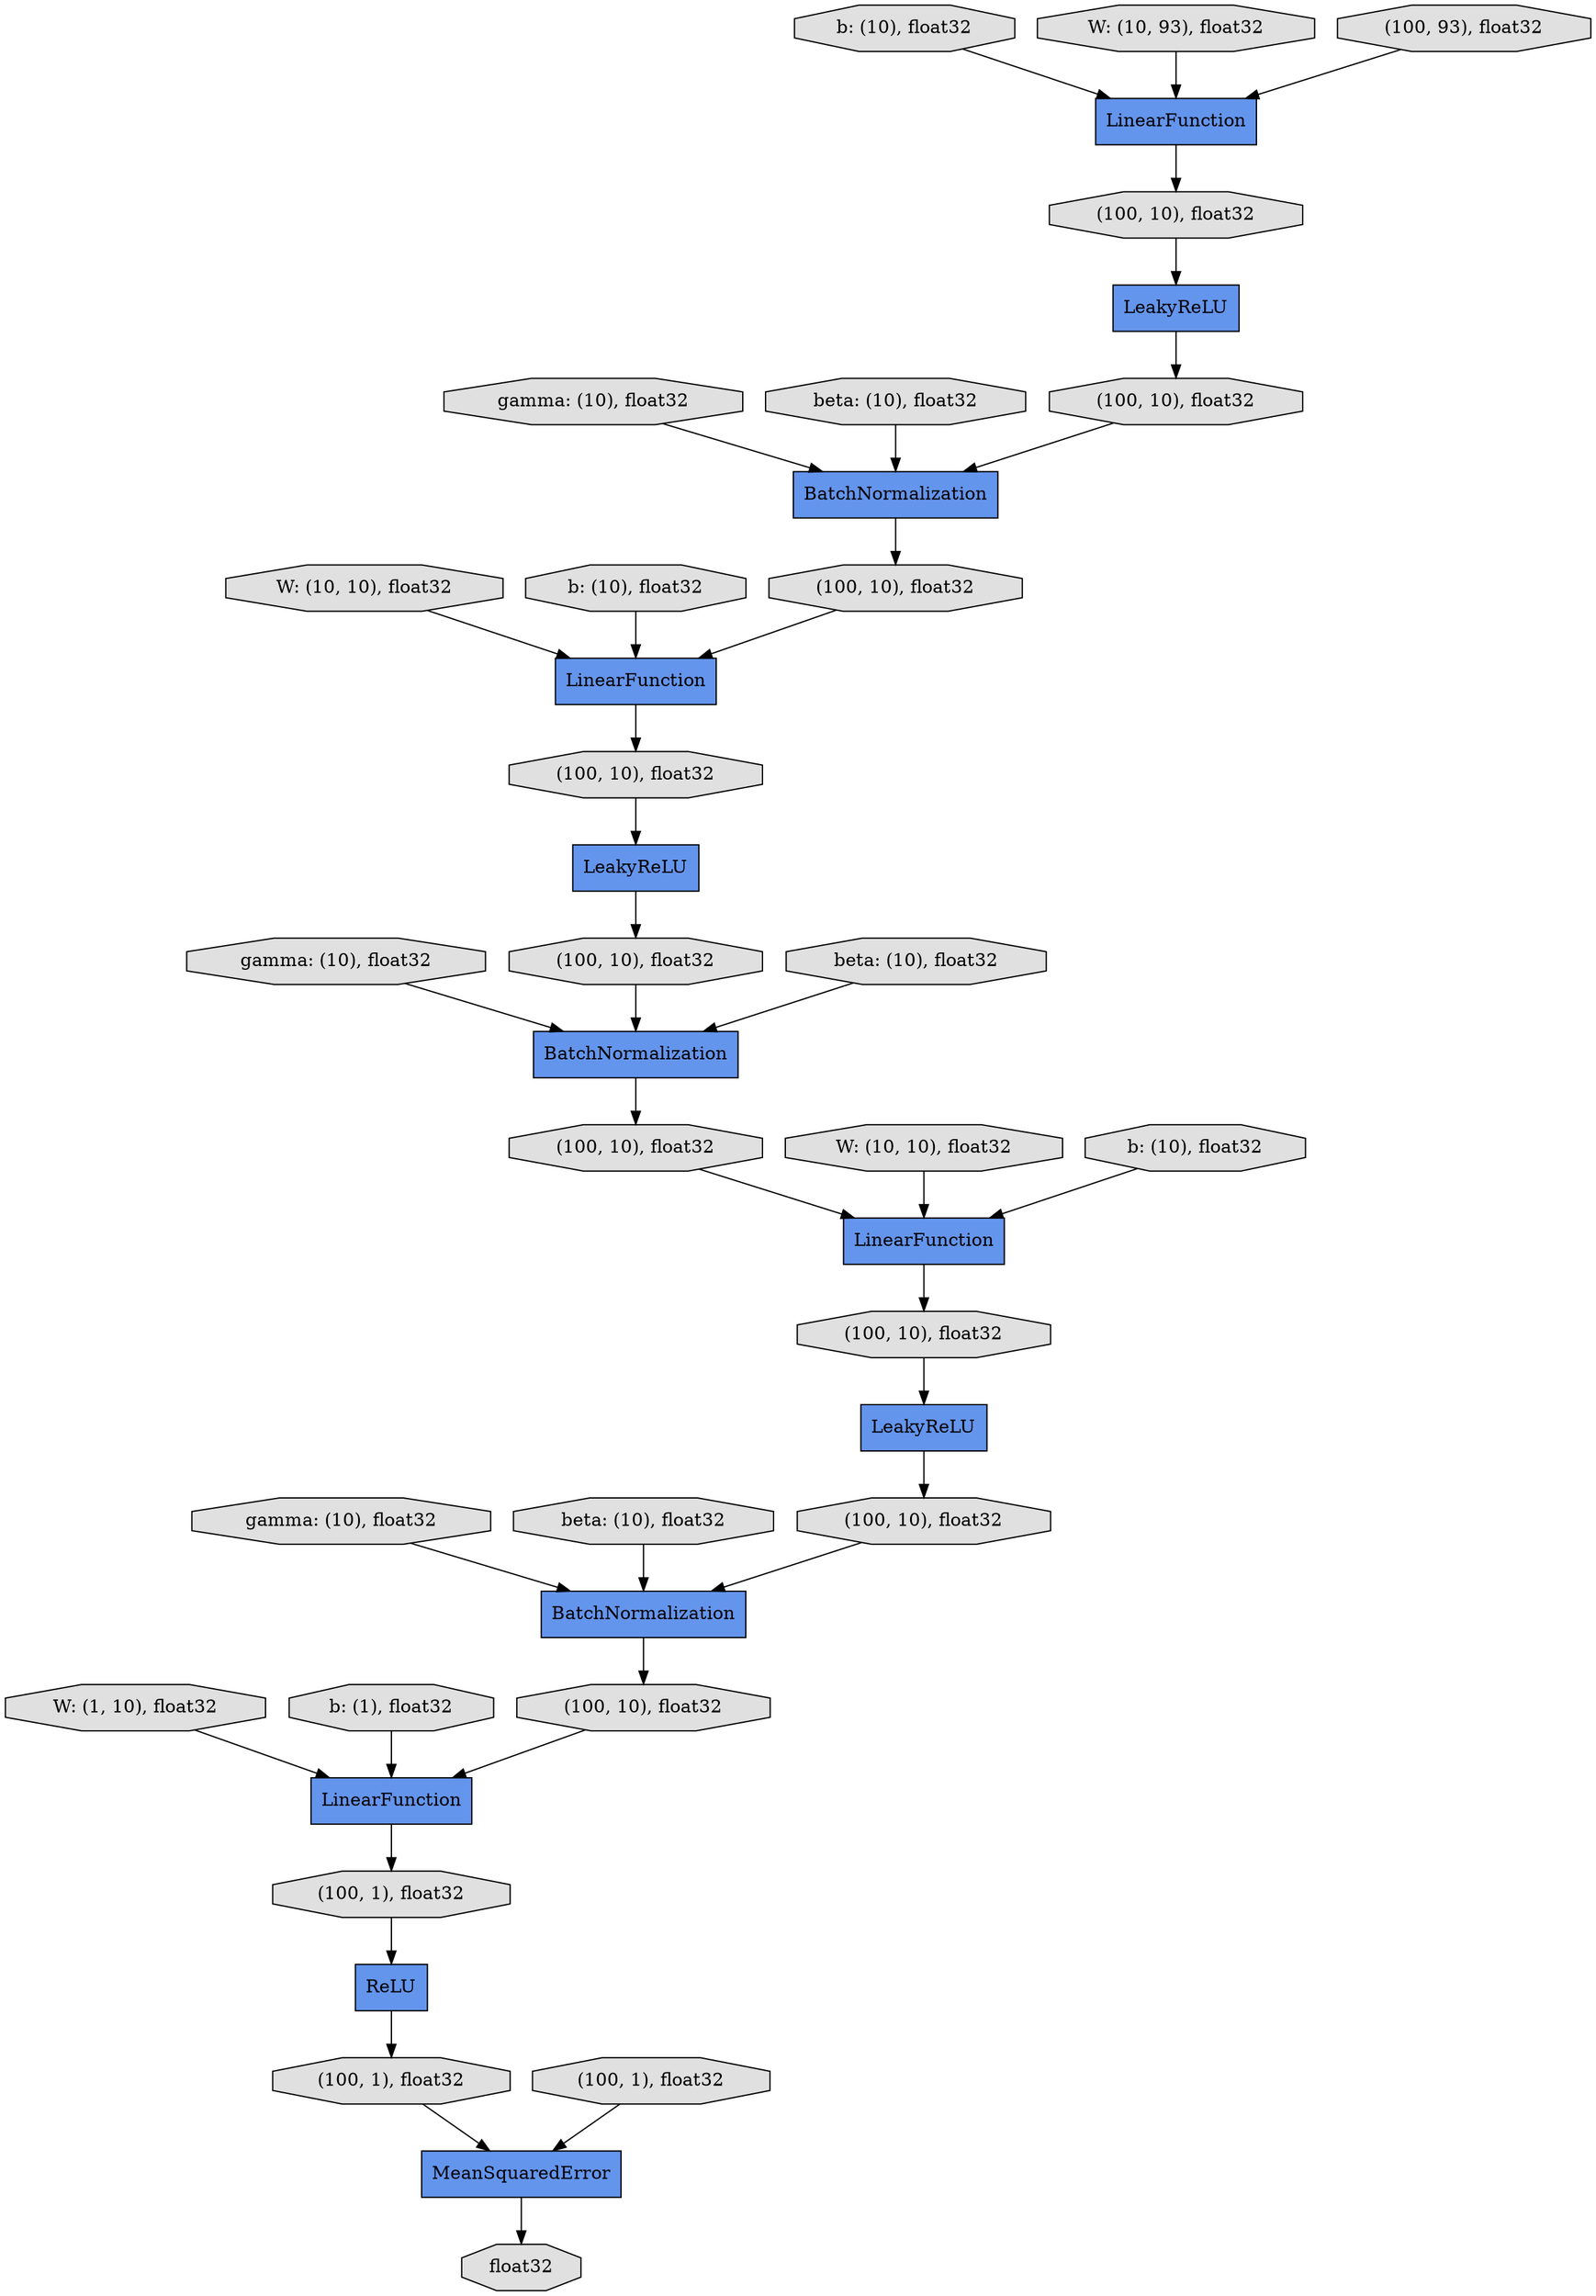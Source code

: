 digraph graphname{rankdir=TB;4703965264 [label="W: (1, 10), float32",shape="octagon",fillcolor="#E0E0E0",style="filled"];4703967312 [label="gamma: (10), float32",shape="octagon",fillcolor="#E0E0E0",style="filled"];4703901840 [label="W: (10, 10), float32",shape="octagon",fillcolor="#E0E0E0",style="filled"];4705108176 [label="(100, 10), float32",shape="octagon",fillcolor="#E0E0E0",style="filled"];4705110288 [label="(100, 10), float32",shape="octagon",fillcolor="#E0E0E0",style="filled"];4705108240 [label="BatchNormalization",shape="record",fillcolor="#6495ED",style="filled"];4705036560 [label="LinearFunction",shape="record",fillcolor="#6495ED",style="filled"];4705108304 [label="float32",shape="octagon",fillcolor="#E0E0E0",style="filled"];4705110352 [label="(100, 10), float32",shape="octagon",fillcolor="#E0E0E0",style="filled"];4703967632 [label="beta: (10), float32",shape="octagon",fillcolor="#E0E0E0",style="filled"];4703965584 [label="b: (1), float32",shape="octagon",fillcolor="#E0E0E0",style="filled"];4705036688 [label="LinearFunction",shape="record",fillcolor="#6495ED",style="filled"];4705108432 [label="(100, 10), float32",shape="octagon",fillcolor="#E0E0E0",style="filled"];4705036752 [label="BatchNormalization",shape="record",fillcolor="#6495ED",style="filled"];4705036816 [label="LeakyReLU",shape="record",fillcolor="#6495ED",style="filled"];4703902224 [label="b: (10), float32",shape="octagon",fillcolor="#E0E0E0",style="filled"];4705108560 [label="(100, 1), float32",shape="octagon",fillcolor="#E0E0E0",style="filled"];4705110608 [label="LinearFunction",shape="record",fillcolor="#6495ED",style="filled"];4705036944 [label="LeakyReLU",shape="record",fillcolor="#6495ED",style="filled"];4703965904 [label="gamma: (10), float32",shape="octagon",fillcolor="#E0E0E0",style="filled"];4705108752 [label="(100, 10), float32",shape="octagon",fillcolor="#E0E0E0",style="filled"];4705108816 [label="(100, 1), float32",shape="octagon",fillcolor="#E0E0E0",style="filled"];4703902608 [label="W: (10, 93), float32",shape="octagon",fillcolor="#E0E0E0",style="filled"];4705108944 [label="(100, 1), float32",shape="octagon",fillcolor="#E0E0E0",style="filled"];4705109008 [label="ReLU",shape="record",fillcolor="#6495ED",style="filled"];4703966224 [label="beta: (10), float32",shape="octagon",fillcolor="#E0E0E0",style="filled"];4705111120 [label="BatchNormalization",shape="record",fillcolor="#6495ED",style="filled"];4702196816 [label="(100, 10), float32",shape="octagon",fillcolor="#E0E0E0",style="filled"];4702196880 [label="MeanSquaredError",shape="record",fillcolor="#6495ED",style="filled"];4703903120 [label="W: (10, 10), float32",shape="octagon",fillcolor="#E0E0E0",style="filled"];4703966608 [label="gamma: (10), float32",shape="octagon",fillcolor="#E0E0E0",style="filled"];4703901072 [label="b: (10), float32",shape="octagon",fillcolor="#E0E0E0",style="filled"];4705111504 [label="LinearFunction",shape="record",fillcolor="#6495ED",style="filled"];4703903440 [label="b: (10), float32",shape="octagon",fillcolor="#E0E0E0",style="filled"];4705111760 [label="(100, 10), float32",shape="octagon",fillcolor="#E0E0E0",style="filled"];4703966928 [label="beta: (10), float32",shape="octagon",fillcolor="#E0E0E0",style="filled"];4695342800 [label="LeakyReLU",shape="record",fillcolor="#6495ED",style="filled"];4705109840 [label="(100, 93), float32",shape="octagon",fillcolor="#E0E0E0",style="filled"];4705109904 [label="(100, 10), float32",shape="octagon",fillcolor="#E0E0E0",style="filled"];4705109968 [label="(100, 10), float32",shape="octagon",fillcolor="#E0E0E0",style="filled"];4705108752 -> 4705110608;4705108176 -> 4705036816;4703965264 -> 4705110608;4695342800 -> 4705111760;4705036752 -> 4705109968;4703902608 -> 4705036560;4705111504 -> 4705110352;4703901072 -> 4705036688;4705036816 -> 4702196816;4703901840 -> 4705036688;4705109008 -> 4705108816;4703966608 -> 4705108240;4703902224 -> 4705036560;4705036944 -> 4705108432;4705110352 -> 4705036944;4705109904 -> 4695342800;4705109968 -> 4705036688;4705108432 -> 4705111120;4703903120 -> 4705111504;4703967632 -> 4705111120;4705110288 -> 4705111504;4705108944 -> 4705109008;4703903440 -> 4705111504;4703965904 -> 4705036752;4703966224 -> 4705036752;4705036560 -> 4705108176;4705109840 -> 4705036560;4705108560 -> 4702196880;4702196816 -> 4705036752;4703967312 -> 4705111120;4702196880 -> 4705108304;4703965584 -> 4705110608;4705111120 -> 4705108752;4705108240 -> 4705110288;4705036688 -> 4705109904;4705108816 -> 4702196880;4705111760 -> 4705108240;4703966928 -> 4705108240;4705110608 -> 4705108944;}